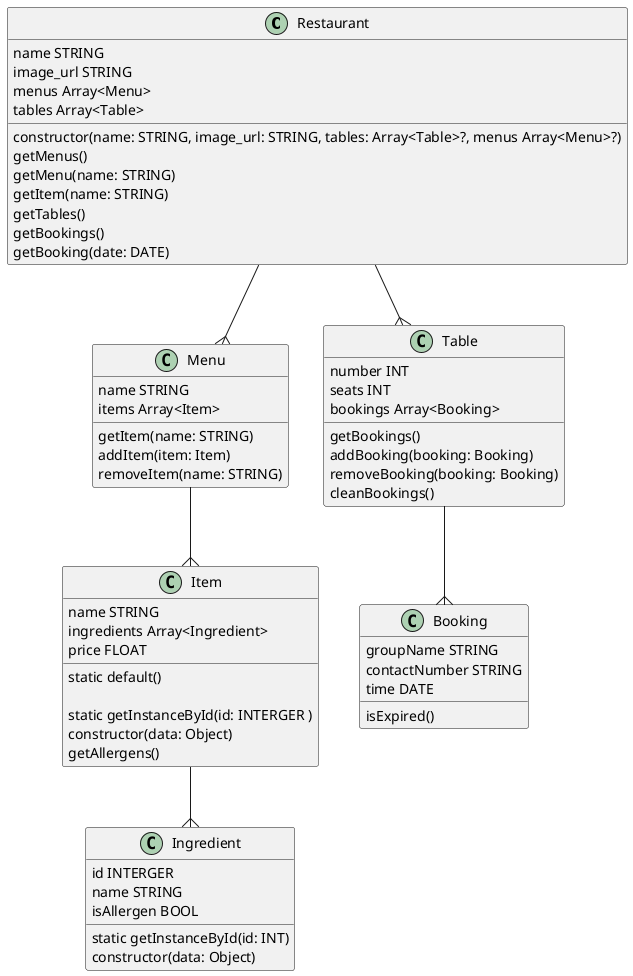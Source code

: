 @startuml Restaurant

' notes
' note top of Restaurant : This is the main class of the module
' note left of Table : This Represents a sing table in the Restaurant 

class Restaurant {
    name STRING
    image_url STRING
    menus Array<Menu>
    tables Array<Table>

    constructor(name: STRING, image_url: STRING, tables: Array<Table>?, menus Array<Menu>?)
    getMenus()
    getMenu(name: STRING)
    getItem(name: STRING)
    getTables()
    getBookings()
    getBooking(date: DATE)
}

class Menu {
    name STRING
    items Array<Item>

    getItem(name: STRING)
    addItem(item: Item)
    removeItem(name: STRING)
}

class Item {
    name STRING
    ingredients Array<Ingredient>
    price FLOAT

    static default()

    static getInstanceById(id: INTERGER )
    constructor(data: Object)
    getAllergens()
}

class Ingredient {
    id INTERGER
    name STRING
    isAllergen BOOL

    static getInstanceById(id: INT)
    constructor(data: Object)
}

class Table {
    number INT
    seats INT
    bookings Array<Booking>

    getBookings()
    addBooking(booking: Booking)
    removeBooking(booking: Booking)
    cleanBookings()
}

class Booking {
    groupName STRING
    contactNumber STRING
    time DATE

    isExpired()
}



Restaurant--{Menu
Menu--{Item
Item--{Ingredient
Restaurant--{Table
Table--{Booking

@enduml